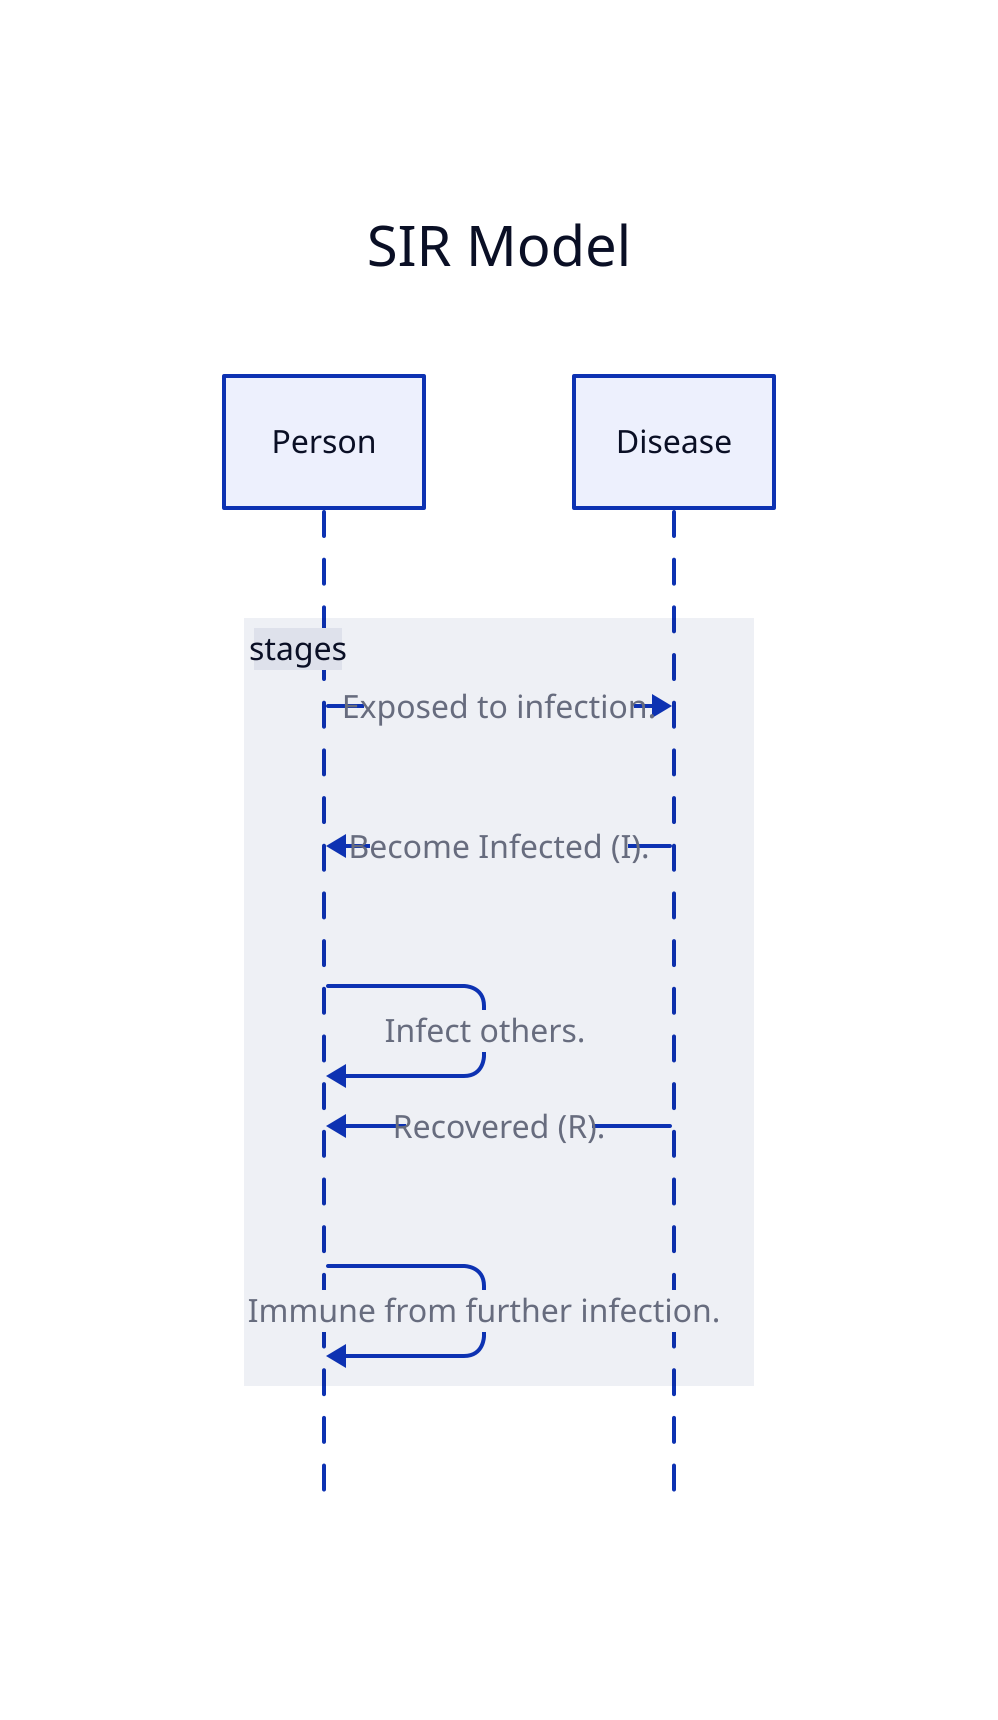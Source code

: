 
SIR Model: {
  shape: sequence_diagram
  person: Person
  disease: Disease
  stages: {
    person -> disease: Exposed to infection.
    disease -> person: Become Infected (I).
    person -> person: Infect others.
    disease -> person: Recovered (R).
    person -> person: Immune from further infection.
  }
}